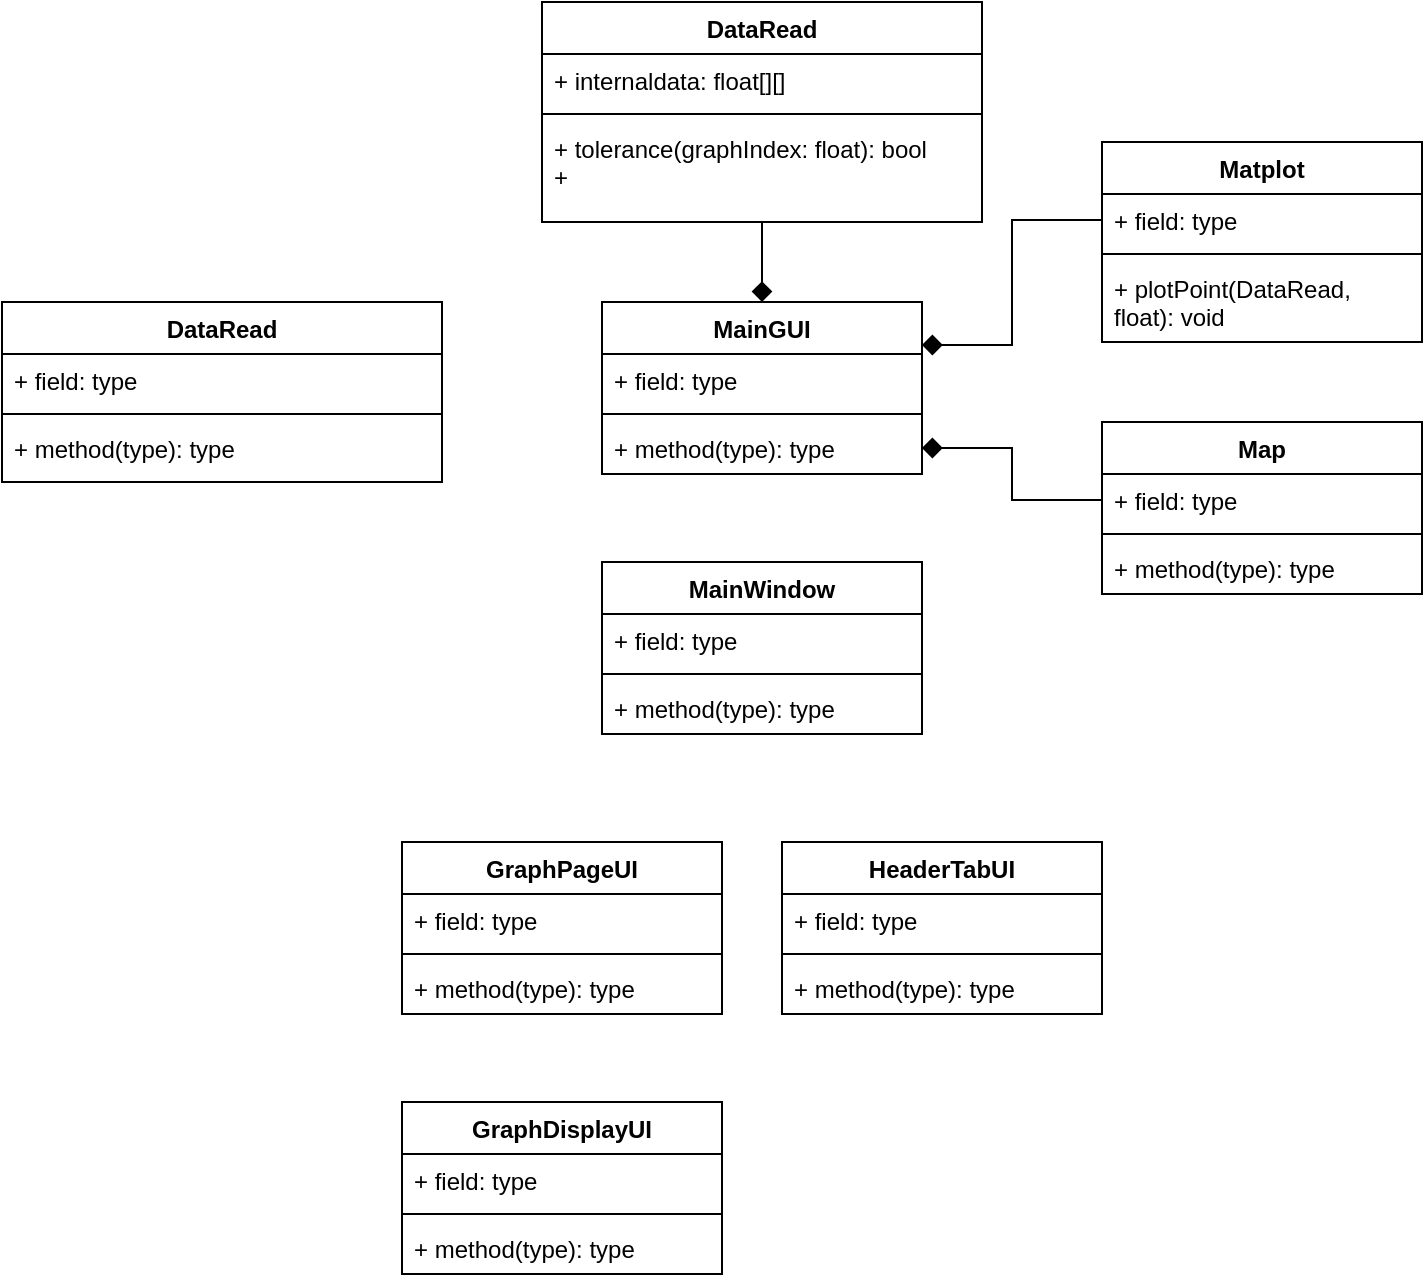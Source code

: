 <mxfile version="24.7.10">
  <diagram name="Page-1" id="Exy3ob60Y-Uviy_ShDjY">
    <mxGraphModel dx="955" dy="966" grid="1" gridSize="10" guides="1" tooltips="1" connect="1" arrows="1" fold="1" page="0" pageScale="1" pageWidth="850" pageHeight="1100" math="0" shadow="0">
      <root>
        <mxCell id="0" />
        <mxCell id="1" parent="0" />
        <mxCell id="ximNtv69C1sctxqnuORv-2" value="MainGUI" style="swimlane;fontStyle=1;align=center;verticalAlign=top;childLayout=stackLayout;horizontal=1;startSize=26;horizontalStack=0;resizeParent=1;resizeParentMax=0;resizeLast=0;collapsible=1;marginBottom=0;whiteSpace=wrap;html=1;" vertex="1" parent="1">
          <mxGeometry x="-80" y="220" width="160" height="86" as="geometry" />
        </mxCell>
        <mxCell id="ximNtv69C1sctxqnuORv-3" value="+ field: type" style="text;strokeColor=none;fillColor=none;align=left;verticalAlign=top;spacingLeft=4;spacingRight=4;overflow=hidden;rotatable=0;points=[[0,0.5],[1,0.5]];portConstraint=eastwest;whiteSpace=wrap;html=1;" vertex="1" parent="ximNtv69C1sctxqnuORv-2">
          <mxGeometry y="26" width="160" height="26" as="geometry" />
        </mxCell>
        <mxCell id="ximNtv69C1sctxqnuORv-4" value="" style="line;strokeWidth=1;fillColor=none;align=left;verticalAlign=middle;spacingTop=-1;spacingLeft=3;spacingRight=3;rotatable=0;labelPosition=right;points=[];portConstraint=eastwest;strokeColor=inherit;" vertex="1" parent="ximNtv69C1sctxqnuORv-2">
          <mxGeometry y="52" width="160" height="8" as="geometry" />
        </mxCell>
        <mxCell id="ximNtv69C1sctxqnuORv-5" value="+ method(type): type" style="text;strokeColor=none;fillColor=none;align=left;verticalAlign=top;spacingLeft=4;spacingRight=4;overflow=hidden;rotatable=0;points=[[0,0.5],[1,0.5]];portConstraint=eastwest;whiteSpace=wrap;html=1;" vertex="1" parent="ximNtv69C1sctxqnuORv-2">
          <mxGeometry y="60" width="160" height="26" as="geometry" />
        </mxCell>
        <mxCell id="ximNtv69C1sctxqnuORv-6" value="Matplot" style="swimlane;fontStyle=1;align=center;verticalAlign=top;childLayout=stackLayout;horizontal=1;startSize=26;horizontalStack=0;resizeParent=1;resizeParentMax=0;resizeLast=0;collapsible=1;marginBottom=0;whiteSpace=wrap;html=1;" vertex="1" parent="1">
          <mxGeometry x="170" y="140" width="160" height="100" as="geometry" />
        </mxCell>
        <mxCell id="ximNtv69C1sctxqnuORv-7" value="+ field: type" style="text;strokeColor=none;fillColor=none;align=left;verticalAlign=top;spacingLeft=4;spacingRight=4;overflow=hidden;rotatable=0;points=[[0,0.5],[1,0.5]];portConstraint=eastwest;whiteSpace=wrap;html=1;" vertex="1" parent="ximNtv69C1sctxqnuORv-6">
          <mxGeometry y="26" width="160" height="26" as="geometry" />
        </mxCell>
        <mxCell id="ximNtv69C1sctxqnuORv-8" value="" style="line;strokeWidth=1;fillColor=none;align=left;verticalAlign=middle;spacingTop=-1;spacingLeft=3;spacingRight=3;rotatable=0;labelPosition=right;points=[];portConstraint=eastwest;strokeColor=inherit;" vertex="1" parent="ximNtv69C1sctxqnuORv-6">
          <mxGeometry y="52" width="160" height="8" as="geometry" />
        </mxCell>
        <mxCell id="ximNtv69C1sctxqnuORv-9" value="+ plotPoint(DataRead, float): void" style="text;strokeColor=none;fillColor=none;align=left;verticalAlign=top;spacingLeft=4;spacingRight=4;overflow=hidden;rotatable=0;points=[[0,0.5],[1,0.5]];portConstraint=eastwest;whiteSpace=wrap;html=1;" vertex="1" parent="ximNtv69C1sctxqnuORv-6">
          <mxGeometry y="60" width="160" height="40" as="geometry" />
        </mxCell>
        <mxCell id="ximNtv69C1sctxqnuORv-15" style="edgeStyle=orthogonalEdgeStyle;rounded=0;orthogonalLoop=1;jettySize=auto;html=1;entryX=0.5;entryY=0;entryDx=0;entryDy=0;fontSize=12;startSize=8;endSize=8;endArrow=diamond;endFill=1;" edge="1" parent="1" source="ximNtv69C1sctxqnuORv-10" target="ximNtv69C1sctxqnuORv-2">
          <mxGeometry relative="1" as="geometry" />
        </mxCell>
        <mxCell id="ximNtv69C1sctxqnuORv-10" value="DataRead" style="swimlane;fontStyle=1;align=center;verticalAlign=top;childLayout=stackLayout;horizontal=1;startSize=26;horizontalStack=0;resizeParent=1;resizeParentMax=0;resizeLast=0;collapsible=1;marginBottom=0;whiteSpace=wrap;html=1;" vertex="1" parent="1">
          <mxGeometry x="-110" y="70" width="220" height="110" as="geometry" />
        </mxCell>
        <mxCell id="ximNtv69C1sctxqnuORv-11" value="+ internaldata: float[][]" style="text;strokeColor=none;fillColor=none;align=left;verticalAlign=top;spacingLeft=4;spacingRight=4;overflow=hidden;rotatable=0;points=[[0,0.5],[1,0.5]];portConstraint=eastwest;whiteSpace=wrap;html=1;" vertex="1" parent="ximNtv69C1sctxqnuORv-10">
          <mxGeometry y="26" width="220" height="26" as="geometry" />
        </mxCell>
        <mxCell id="ximNtv69C1sctxqnuORv-12" value="" style="line;strokeWidth=1;fillColor=none;align=left;verticalAlign=middle;spacingTop=-1;spacingLeft=3;spacingRight=3;rotatable=0;labelPosition=right;points=[];portConstraint=eastwest;strokeColor=inherit;" vertex="1" parent="ximNtv69C1sctxqnuORv-10">
          <mxGeometry y="52" width="220" height="8" as="geometry" />
        </mxCell>
        <mxCell id="ximNtv69C1sctxqnuORv-13" value="+ tolerance(graphIndex: float): bool&lt;div&gt;+&lt;/div&gt;" style="text;strokeColor=none;fillColor=none;align=left;verticalAlign=top;spacingLeft=4;spacingRight=4;overflow=hidden;rotatable=0;points=[[0,0.5],[1,0.5]];portConstraint=eastwest;whiteSpace=wrap;html=1;" vertex="1" parent="ximNtv69C1sctxqnuORv-10">
          <mxGeometry y="60" width="220" height="50" as="geometry" />
        </mxCell>
        <mxCell id="ximNtv69C1sctxqnuORv-16" style="edgeStyle=orthogonalEdgeStyle;rounded=0;orthogonalLoop=1;jettySize=auto;html=1;entryX=1;entryY=0.25;entryDx=0;entryDy=0;fontSize=12;startSize=8;endSize=8;endArrow=diamond;endFill=1;" edge="1" parent="1" source="ximNtv69C1sctxqnuORv-7" target="ximNtv69C1sctxqnuORv-2">
          <mxGeometry relative="1" as="geometry" />
        </mxCell>
        <mxCell id="ximNtv69C1sctxqnuORv-17" value="Map" style="swimlane;fontStyle=1;align=center;verticalAlign=top;childLayout=stackLayout;horizontal=1;startSize=26;horizontalStack=0;resizeParent=1;resizeParentMax=0;resizeLast=0;collapsible=1;marginBottom=0;whiteSpace=wrap;html=1;" vertex="1" parent="1">
          <mxGeometry x="170" y="280" width="160" height="86" as="geometry" />
        </mxCell>
        <mxCell id="ximNtv69C1sctxqnuORv-18" value="+ field: type" style="text;strokeColor=none;fillColor=none;align=left;verticalAlign=top;spacingLeft=4;spacingRight=4;overflow=hidden;rotatable=0;points=[[0,0.5],[1,0.5]];portConstraint=eastwest;whiteSpace=wrap;html=1;" vertex="1" parent="ximNtv69C1sctxqnuORv-17">
          <mxGeometry y="26" width="160" height="26" as="geometry" />
        </mxCell>
        <mxCell id="ximNtv69C1sctxqnuORv-19" value="" style="line;strokeWidth=1;fillColor=none;align=left;verticalAlign=middle;spacingTop=-1;spacingLeft=3;spacingRight=3;rotatable=0;labelPosition=right;points=[];portConstraint=eastwest;strokeColor=inherit;" vertex="1" parent="ximNtv69C1sctxqnuORv-17">
          <mxGeometry y="52" width="160" height="8" as="geometry" />
        </mxCell>
        <mxCell id="ximNtv69C1sctxqnuORv-20" value="+ method(type): type" style="text;strokeColor=none;fillColor=none;align=left;verticalAlign=top;spacingLeft=4;spacingRight=4;overflow=hidden;rotatable=0;points=[[0,0.5],[1,0.5]];portConstraint=eastwest;whiteSpace=wrap;html=1;" vertex="1" parent="ximNtv69C1sctxqnuORv-17">
          <mxGeometry y="60" width="160" height="26" as="geometry" />
        </mxCell>
        <mxCell id="ximNtv69C1sctxqnuORv-22" style="edgeStyle=orthogonalEdgeStyle;rounded=0;orthogonalLoop=1;jettySize=auto;html=1;entryX=1;entryY=0.5;entryDx=0;entryDy=0;fontSize=12;startSize=8;endSize=8;endArrow=diamond;endFill=1;" edge="1" parent="1" source="ximNtv69C1sctxqnuORv-18" target="ximNtv69C1sctxqnuORv-5">
          <mxGeometry relative="1" as="geometry" />
        </mxCell>
        <mxCell id="ximNtv69C1sctxqnuORv-23" value="MainWindow" style="swimlane;fontStyle=1;align=center;verticalAlign=top;childLayout=stackLayout;horizontal=1;startSize=26;horizontalStack=0;resizeParent=1;resizeParentMax=0;resizeLast=0;collapsible=1;marginBottom=0;whiteSpace=wrap;html=1;" vertex="1" parent="1">
          <mxGeometry x="-80" y="350" width="160" height="86" as="geometry" />
        </mxCell>
        <mxCell id="ximNtv69C1sctxqnuORv-24" value="+ field: type" style="text;strokeColor=none;fillColor=none;align=left;verticalAlign=top;spacingLeft=4;spacingRight=4;overflow=hidden;rotatable=0;points=[[0,0.5],[1,0.5]];portConstraint=eastwest;whiteSpace=wrap;html=1;" vertex="1" parent="ximNtv69C1sctxqnuORv-23">
          <mxGeometry y="26" width="160" height="26" as="geometry" />
        </mxCell>
        <mxCell id="ximNtv69C1sctxqnuORv-25" value="" style="line;strokeWidth=1;fillColor=none;align=left;verticalAlign=middle;spacingTop=-1;spacingLeft=3;spacingRight=3;rotatable=0;labelPosition=right;points=[];portConstraint=eastwest;strokeColor=inherit;" vertex="1" parent="ximNtv69C1sctxqnuORv-23">
          <mxGeometry y="52" width="160" height="8" as="geometry" />
        </mxCell>
        <mxCell id="ximNtv69C1sctxqnuORv-26" value="+ method(type): type" style="text;strokeColor=none;fillColor=none;align=left;verticalAlign=top;spacingLeft=4;spacingRight=4;overflow=hidden;rotatable=0;points=[[0,0.5],[1,0.5]];portConstraint=eastwest;whiteSpace=wrap;html=1;" vertex="1" parent="ximNtv69C1sctxqnuORv-23">
          <mxGeometry y="60" width="160" height="26" as="geometry" />
        </mxCell>
        <mxCell id="ximNtv69C1sctxqnuORv-27" value="GraphPageUI" style="swimlane;fontStyle=1;align=center;verticalAlign=top;childLayout=stackLayout;horizontal=1;startSize=26;horizontalStack=0;resizeParent=1;resizeParentMax=0;resizeLast=0;collapsible=1;marginBottom=0;whiteSpace=wrap;html=1;" vertex="1" parent="1">
          <mxGeometry x="-180" y="490" width="160" height="86" as="geometry" />
        </mxCell>
        <mxCell id="ximNtv69C1sctxqnuORv-28" value="+ field: type" style="text;strokeColor=none;fillColor=none;align=left;verticalAlign=top;spacingLeft=4;spacingRight=4;overflow=hidden;rotatable=0;points=[[0,0.5],[1,0.5]];portConstraint=eastwest;whiteSpace=wrap;html=1;" vertex="1" parent="ximNtv69C1sctxqnuORv-27">
          <mxGeometry y="26" width="160" height="26" as="geometry" />
        </mxCell>
        <mxCell id="ximNtv69C1sctxqnuORv-29" value="" style="line;strokeWidth=1;fillColor=none;align=left;verticalAlign=middle;spacingTop=-1;spacingLeft=3;spacingRight=3;rotatable=0;labelPosition=right;points=[];portConstraint=eastwest;strokeColor=inherit;" vertex="1" parent="ximNtv69C1sctxqnuORv-27">
          <mxGeometry y="52" width="160" height="8" as="geometry" />
        </mxCell>
        <mxCell id="ximNtv69C1sctxqnuORv-30" value="+ method(type): type" style="text;strokeColor=none;fillColor=none;align=left;verticalAlign=top;spacingLeft=4;spacingRight=4;overflow=hidden;rotatable=0;points=[[0,0.5],[1,0.5]];portConstraint=eastwest;whiteSpace=wrap;html=1;" vertex="1" parent="ximNtv69C1sctxqnuORv-27">
          <mxGeometry y="60" width="160" height="26" as="geometry" />
        </mxCell>
        <mxCell id="ximNtv69C1sctxqnuORv-31" value="HeaderTabUI" style="swimlane;fontStyle=1;align=center;verticalAlign=top;childLayout=stackLayout;horizontal=1;startSize=26;horizontalStack=0;resizeParent=1;resizeParentMax=0;resizeLast=0;collapsible=1;marginBottom=0;whiteSpace=wrap;html=1;" vertex="1" parent="1">
          <mxGeometry x="10" y="490" width="160" height="86" as="geometry" />
        </mxCell>
        <mxCell id="ximNtv69C1sctxqnuORv-32" value="+ field: type" style="text;strokeColor=none;fillColor=none;align=left;verticalAlign=top;spacingLeft=4;spacingRight=4;overflow=hidden;rotatable=0;points=[[0,0.5],[1,0.5]];portConstraint=eastwest;whiteSpace=wrap;html=1;" vertex="1" parent="ximNtv69C1sctxqnuORv-31">
          <mxGeometry y="26" width="160" height="26" as="geometry" />
        </mxCell>
        <mxCell id="ximNtv69C1sctxqnuORv-33" value="" style="line;strokeWidth=1;fillColor=none;align=left;verticalAlign=middle;spacingTop=-1;spacingLeft=3;spacingRight=3;rotatable=0;labelPosition=right;points=[];portConstraint=eastwest;strokeColor=inherit;" vertex="1" parent="ximNtv69C1sctxqnuORv-31">
          <mxGeometry y="52" width="160" height="8" as="geometry" />
        </mxCell>
        <mxCell id="ximNtv69C1sctxqnuORv-34" value="+ method(type): type" style="text;strokeColor=none;fillColor=none;align=left;verticalAlign=top;spacingLeft=4;spacingRight=4;overflow=hidden;rotatable=0;points=[[0,0.5],[1,0.5]];portConstraint=eastwest;whiteSpace=wrap;html=1;" vertex="1" parent="ximNtv69C1sctxqnuORv-31">
          <mxGeometry y="60" width="160" height="26" as="geometry" />
        </mxCell>
        <mxCell id="ximNtv69C1sctxqnuORv-35" value="GraphDisplayUI" style="swimlane;fontStyle=1;align=center;verticalAlign=top;childLayout=stackLayout;horizontal=1;startSize=26;horizontalStack=0;resizeParent=1;resizeParentMax=0;resizeLast=0;collapsible=1;marginBottom=0;whiteSpace=wrap;html=1;" vertex="1" parent="1">
          <mxGeometry x="-180" y="620" width="160" height="86" as="geometry" />
        </mxCell>
        <mxCell id="ximNtv69C1sctxqnuORv-36" value="+ field: type" style="text;strokeColor=none;fillColor=none;align=left;verticalAlign=top;spacingLeft=4;spacingRight=4;overflow=hidden;rotatable=0;points=[[0,0.5],[1,0.5]];portConstraint=eastwest;whiteSpace=wrap;html=1;" vertex="1" parent="ximNtv69C1sctxqnuORv-35">
          <mxGeometry y="26" width="160" height="26" as="geometry" />
        </mxCell>
        <mxCell id="ximNtv69C1sctxqnuORv-37" value="" style="line;strokeWidth=1;fillColor=none;align=left;verticalAlign=middle;spacingTop=-1;spacingLeft=3;spacingRight=3;rotatable=0;labelPosition=right;points=[];portConstraint=eastwest;strokeColor=inherit;" vertex="1" parent="ximNtv69C1sctxqnuORv-35">
          <mxGeometry y="52" width="160" height="8" as="geometry" />
        </mxCell>
        <mxCell id="ximNtv69C1sctxqnuORv-38" value="+ method(type): type" style="text;strokeColor=none;fillColor=none;align=left;verticalAlign=top;spacingLeft=4;spacingRight=4;overflow=hidden;rotatable=0;points=[[0,0.5],[1,0.5]];portConstraint=eastwest;whiteSpace=wrap;html=1;" vertex="1" parent="ximNtv69C1sctxqnuORv-35">
          <mxGeometry y="60" width="160" height="26" as="geometry" />
        </mxCell>
        <mxCell id="ximNtv69C1sctxqnuORv-39" value="DataRead" style="swimlane;fontStyle=1;align=center;verticalAlign=top;childLayout=stackLayout;horizontal=1;startSize=26;horizontalStack=0;resizeParent=1;resizeParentMax=0;resizeLast=0;collapsible=1;marginBottom=0;whiteSpace=wrap;html=1;" vertex="1" parent="1">
          <mxGeometry x="-380" y="220" width="220" height="90" as="geometry" />
        </mxCell>
        <mxCell id="ximNtv69C1sctxqnuORv-40" value="+ field: type" style="text;strokeColor=none;fillColor=none;align=left;verticalAlign=top;spacingLeft=4;spacingRight=4;overflow=hidden;rotatable=0;points=[[0,0.5],[1,0.5]];portConstraint=eastwest;whiteSpace=wrap;html=1;" vertex="1" parent="ximNtv69C1sctxqnuORv-39">
          <mxGeometry y="26" width="220" height="26" as="geometry" />
        </mxCell>
        <mxCell id="ximNtv69C1sctxqnuORv-41" value="" style="line;strokeWidth=1;fillColor=none;align=left;verticalAlign=middle;spacingTop=-1;spacingLeft=3;spacingRight=3;rotatable=0;labelPosition=right;points=[];portConstraint=eastwest;strokeColor=inherit;" vertex="1" parent="ximNtv69C1sctxqnuORv-39">
          <mxGeometry y="52" width="220" height="8" as="geometry" />
        </mxCell>
        <mxCell id="ximNtv69C1sctxqnuORv-42" value="+ method(type): type" style="text;strokeColor=none;fillColor=none;align=left;verticalAlign=top;spacingLeft=4;spacingRight=4;overflow=hidden;rotatable=0;points=[[0,0.5],[1,0.5]];portConstraint=eastwest;whiteSpace=wrap;html=1;" vertex="1" parent="ximNtv69C1sctxqnuORv-39">
          <mxGeometry y="60" width="220" height="30" as="geometry" />
        </mxCell>
      </root>
    </mxGraphModel>
  </diagram>
</mxfile>
